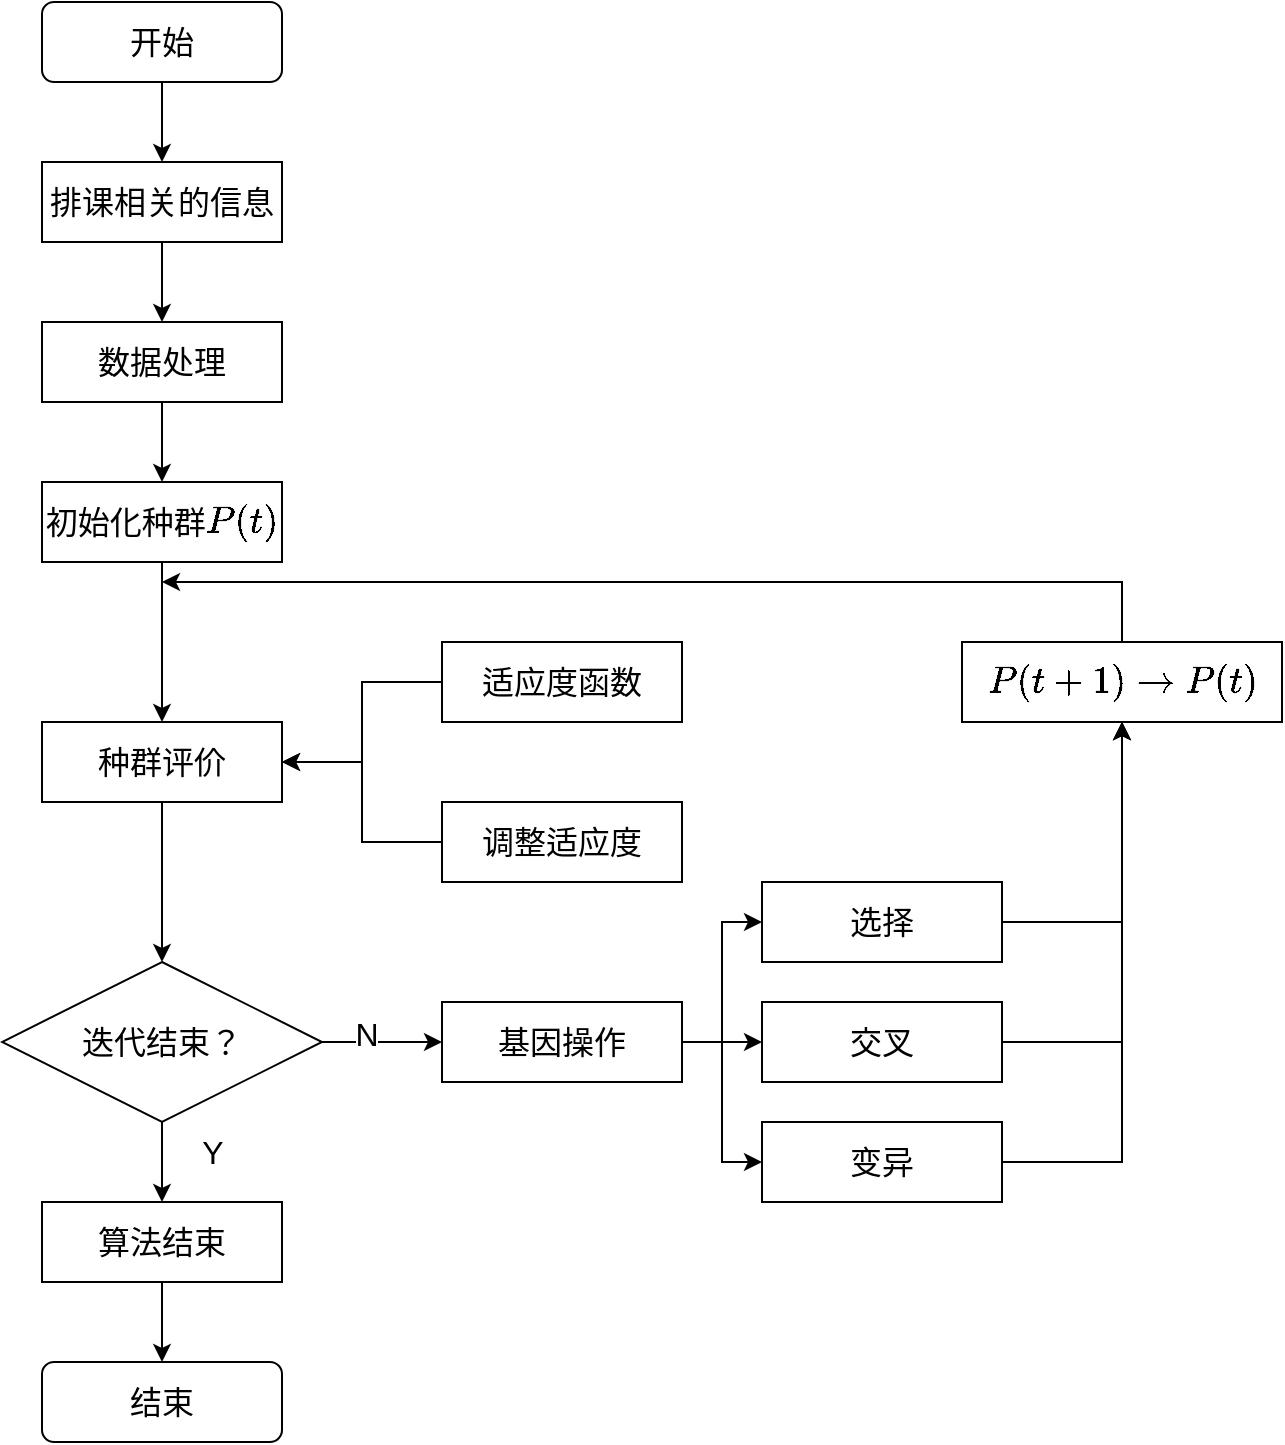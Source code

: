 <mxfile version="25.0.3">
  <diagram name="第 1 页" id="EnHYbxaocB5N-LMYTVEP">
    <mxGraphModel dx="784" dy="1133" grid="1" gridSize="10" guides="1" tooltips="1" connect="1" arrows="1" fold="1" page="1" pageScale="1" pageWidth="5000" pageHeight="5000" math="1" shadow="0">
      <root>
        <mxCell id="0" />
        <mxCell id="1" parent="0" />
        <mxCell id="i_-GHyOLZH2gLH-0PidL-22" style="edgeStyle=orthogonalEdgeStyle;rounded=0;orthogonalLoop=1;jettySize=auto;html=1;fontSize=16;" edge="1" parent="1" source="i_-GHyOLZH2gLH-0PidL-1" target="i_-GHyOLZH2gLH-0PidL-2">
          <mxGeometry relative="1" as="geometry" />
        </mxCell>
        <mxCell id="i_-GHyOLZH2gLH-0PidL-1" value="开始" style="rounded=1;whiteSpace=wrap;html=1;fontSize=16;" vertex="1" parent="1">
          <mxGeometry x="200" y="120" width="120" height="40" as="geometry" />
        </mxCell>
        <mxCell id="i_-GHyOLZH2gLH-0PidL-23" style="edgeStyle=orthogonalEdgeStyle;rounded=0;orthogonalLoop=1;jettySize=auto;html=1;fontSize=16;" edge="1" parent="1" source="i_-GHyOLZH2gLH-0PidL-2" target="i_-GHyOLZH2gLH-0PidL-3">
          <mxGeometry relative="1" as="geometry" />
        </mxCell>
        <mxCell id="i_-GHyOLZH2gLH-0PidL-2" value="排课相关的信息" style="rounded=0;whiteSpace=wrap;html=1;fontSize=16;" vertex="1" parent="1">
          <mxGeometry x="200" y="200" width="120" height="40" as="geometry" />
        </mxCell>
        <mxCell id="i_-GHyOLZH2gLH-0PidL-24" style="edgeStyle=orthogonalEdgeStyle;rounded=0;orthogonalLoop=1;jettySize=auto;html=1;fontSize=16;" edge="1" parent="1" source="i_-GHyOLZH2gLH-0PidL-3" target="i_-GHyOLZH2gLH-0PidL-4">
          <mxGeometry relative="1" as="geometry" />
        </mxCell>
        <mxCell id="i_-GHyOLZH2gLH-0PidL-3" value="数据处理" style="rounded=0;whiteSpace=wrap;html=1;fontSize=16;" vertex="1" parent="1">
          <mxGeometry x="200" y="280" width="120" height="40" as="geometry" />
        </mxCell>
        <mxCell id="i_-GHyOLZH2gLH-0PidL-25" style="edgeStyle=orthogonalEdgeStyle;rounded=0;orthogonalLoop=1;jettySize=auto;html=1;fontSize=16;" edge="1" parent="1" source="i_-GHyOLZH2gLH-0PidL-4" target="i_-GHyOLZH2gLH-0PidL-6">
          <mxGeometry relative="1" as="geometry" />
        </mxCell>
        <mxCell id="i_-GHyOLZH2gLH-0PidL-4" value="初始化种群`P(t)`" style="rounded=0;whiteSpace=wrap;html=1;fontSize=16;" vertex="1" parent="1">
          <mxGeometry x="200" y="360" width="120" height="40" as="geometry" />
        </mxCell>
        <mxCell id="i_-GHyOLZH2gLH-0PidL-9" style="edgeStyle=orthogonalEdgeStyle;rounded=0;orthogonalLoop=1;jettySize=auto;html=1;entryX=1;entryY=0.5;entryDx=0;entryDy=0;fontSize=16;" edge="1" parent="1" source="i_-GHyOLZH2gLH-0PidL-5" target="i_-GHyOLZH2gLH-0PidL-6">
          <mxGeometry relative="1" as="geometry" />
        </mxCell>
        <mxCell id="i_-GHyOLZH2gLH-0PidL-5" value="适应度函数" style="rounded=0;whiteSpace=wrap;html=1;fontSize=16;" vertex="1" parent="1">
          <mxGeometry x="400" y="440" width="120" height="40" as="geometry" />
        </mxCell>
        <mxCell id="i_-GHyOLZH2gLH-0PidL-26" style="edgeStyle=orthogonalEdgeStyle;rounded=0;orthogonalLoop=1;jettySize=auto;html=1;fontSize=16;" edge="1" parent="1" source="i_-GHyOLZH2gLH-0PidL-6" target="i_-GHyOLZH2gLH-0PidL-11">
          <mxGeometry relative="1" as="geometry" />
        </mxCell>
        <mxCell id="i_-GHyOLZH2gLH-0PidL-6" value="种群评价" style="rounded=0;whiteSpace=wrap;html=1;fontSize=16;" vertex="1" parent="1">
          <mxGeometry x="200" y="480" width="120" height="40" as="geometry" />
        </mxCell>
        <mxCell id="i_-GHyOLZH2gLH-0PidL-10" style="edgeStyle=orthogonalEdgeStyle;rounded=0;orthogonalLoop=1;jettySize=auto;html=1;entryX=1;entryY=0.5;entryDx=0;entryDy=0;fontSize=16;" edge="1" parent="1" source="i_-GHyOLZH2gLH-0PidL-8" target="i_-GHyOLZH2gLH-0PidL-6">
          <mxGeometry relative="1" as="geometry" />
        </mxCell>
        <mxCell id="i_-GHyOLZH2gLH-0PidL-8" value="调整适应度" style="rounded=0;whiteSpace=wrap;html=1;fontSize=16;" vertex="1" parent="1">
          <mxGeometry x="400" y="520" width="120" height="40" as="geometry" />
        </mxCell>
        <mxCell id="i_-GHyOLZH2gLH-0PidL-14" style="edgeStyle=orthogonalEdgeStyle;rounded=0;orthogonalLoop=1;jettySize=auto;html=1;exitX=0.5;exitY=1;exitDx=0;exitDy=0;fontSize=16;" edge="1" parent="1" source="i_-GHyOLZH2gLH-0PidL-11" target="i_-GHyOLZH2gLH-0PidL-13">
          <mxGeometry relative="1" as="geometry" />
        </mxCell>
        <mxCell id="i_-GHyOLZH2gLH-0PidL-27" style="edgeStyle=orthogonalEdgeStyle;rounded=0;orthogonalLoop=1;jettySize=auto;html=1;fontSize=16;" edge="1" parent="1" source="i_-GHyOLZH2gLH-0PidL-11" target="i_-GHyOLZH2gLH-0PidL-15">
          <mxGeometry relative="1" as="geometry" />
        </mxCell>
        <mxCell id="i_-GHyOLZH2gLH-0PidL-29" value="N" style="edgeLabel;html=1;align=center;verticalAlign=middle;resizable=0;points=[];fontSize=16;" vertex="1" connectable="0" parent="i_-GHyOLZH2gLH-0PidL-27">
          <mxGeometry x="-0.267" y="4" relative="1" as="geometry">
            <mxPoint as="offset" />
          </mxGeometry>
        </mxCell>
        <mxCell id="i_-GHyOLZH2gLH-0PidL-11" value="迭代结束？" style="rhombus;whiteSpace=wrap;html=1;fontSize=16;" vertex="1" parent="1">
          <mxGeometry x="180" y="600" width="160" height="80" as="geometry" />
        </mxCell>
        <mxCell id="i_-GHyOLZH2gLH-0PidL-39" style="edgeStyle=orthogonalEdgeStyle;rounded=0;orthogonalLoop=1;jettySize=auto;html=1;fontSize=16;" edge="1" parent="1" source="i_-GHyOLZH2gLH-0PidL-13" target="i_-GHyOLZH2gLH-0PidL-28">
          <mxGeometry relative="1" as="geometry" />
        </mxCell>
        <mxCell id="i_-GHyOLZH2gLH-0PidL-13" value="算法结束" style="rounded=0;whiteSpace=wrap;html=1;fontSize=16;" vertex="1" parent="1">
          <mxGeometry x="200" y="720" width="120" height="40" as="geometry" />
        </mxCell>
        <mxCell id="i_-GHyOLZH2gLH-0PidL-31" style="edgeStyle=orthogonalEdgeStyle;rounded=0;orthogonalLoop=1;jettySize=auto;html=1;exitX=1;exitY=0.5;exitDx=0;exitDy=0;entryX=0;entryY=0.5;entryDx=0;entryDy=0;fontSize=16;" edge="1" parent="1" source="i_-GHyOLZH2gLH-0PidL-15" target="i_-GHyOLZH2gLH-0PidL-18">
          <mxGeometry relative="1" as="geometry" />
        </mxCell>
        <mxCell id="i_-GHyOLZH2gLH-0PidL-32" style="edgeStyle=orthogonalEdgeStyle;rounded=0;orthogonalLoop=1;jettySize=auto;html=1;entryX=0;entryY=0.5;entryDx=0;entryDy=0;fontSize=16;" edge="1" parent="1" source="i_-GHyOLZH2gLH-0PidL-15" target="i_-GHyOLZH2gLH-0PidL-17">
          <mxGeometry relative="1" as="geometry" />
        </mxCell>
        <mxCell id="i_-GHyOLZH2gLH-0PidL-34" style="edgeStyle=orthogonalEdgeStyle;rounded=0;orthogonalLoop=1;jettySize=auto;html=1;entryX=0;entryY=0.5;entryDx=0;entryDy=0;fontSize=16;" edge="1" parent="1" source="i_-GHyOLZH2gLH-0PidL-15" target="i_-GHyOLZH2gLH-0PidL-16">
          <mxGeometry relative="1" as="geometry" />
        </mxCell>
        <mxCell id="i_-GHyOLZH2gLH-0PidL-15" value="基因操作" style="rounded=0;whiteSpace=wrap;html=1;fontSize=16;" vertex="1" parent="1">
          <mxGeometry x="400" y="620" width="120" height="40" as="geometry" />
        </mxCell>
        <mxCell id="i_-GHyOLZH2gLH-0PidL-37" style="edgeStyle=orthogonalEdgeStyle;rounded=0;orthogonalLoop=1;jettySize=auto;html=1;entryX=0.5;entryY=1;entryDx=0;entryDy=0;fontSize=16;" edge="1" parent="1" source="i_-GHyOLZH2gLH-0PidL-16" target="i_-GHyOLZH2gLH-0PidL-21">
          <mxGeometry relative="1" as="geometry">
            <Array as="points">
              <mxPoint x="740" y="700" />
            </Array>
          </mxGeometry>
        </mxCell>
        <mxCell id="i_-GHyOLZH2gLH-0PidL-16" value="变异" style="rounded=0;whiteSpace=wrap;html=1;fontSize=16;" vertex="1" parent="1">
          <mxGeometry x="560" y="680" width="120" height="40" as="geometry" />
        </mxCell>
        <mxCell id="i_-GHyOLZH2gLH-0PidL-36" style="edgeStyle=orthogonalEdgeStyle;rounded=0;orthogonalLoop=1;jettySize=auto;html=1;entryX=0.5;entryY=1;entryDx=0;entryDy=0;fontSize=16;" edge="1" parent="1" source="i_-GHyOLZH2gLH-0PidL-17" target="i_-GHyOLZH2gLH-0PidL-21">
          <mxGeometry relative="1" as="geometry">
            <Array as="points">
              <mxPoint x="740" y="640" />
            </Array>
          </mxGeometry>
        </mxCell>
        <mxCell id="i_-GHyOLZH2gLH-0PidL-17" value="交叉" style="rounded=0;whiteSpace=wrap;html=1;fontSize=16;" vertex="1" parent="1">
          <mxGeometry x="560" y="620" width="120" height="40" as="geometry" />
        </mxCell>
        <mxCell id="i_-GHyOLZH2gLH-0PidL-35" style="edgeStyle=orthogonalEdgeStyle;rounded=0;orthogonalLoop=1;jettySize=auto;html=1;exitX=1;exitY=0.5;exitDx=0;exitDy=0;entryX=0.5;entryY=1;entryDx=0;entryDy=0;fontSize=16;" edge="1" parent="1" source="i_-GHyOLZH2gLH-0PidL-18" target="i_-GHyOLZH2gLH-0PidL-21">
          <mxGeometry relative="1" as="geometry" />
        </mxCell>
        <mxCell id="i_-GHyOLZH2gLH-0PidL-18" value="选择" style="rounded=0;whiteSpace=wrap;html=1;fontSize=16;" vertex="1" parent="1">
          <mxGeometry x="560" y="560" width="120" height="40" as="geometry" />
        </mxCell>
        <mxCell id="i_-GHyOLZH2gLH-0PidL-38" style="edgeStyle=orthogonalEdgeStyle;rounded=0;orthogonalLoop=1;jettySize=auto;html=1;exitX=0.5;exitY=0;exitDx=0;exitDy=0;fontSize=16;" edge="1" parent="1" source="i_-GHyOLZH2gLH-0PidL-21">
          <mxGeometry relative="1" as="geometry">
            <mxPoint x="260" y="410" as="targetPoint" />
            <mxPoint x="740" y="430" as="sourcePoint" />
            <Array as="points">
              <mxPoint x="740" y="410" />
              <mxPoint x="260" y="410" />
            </Array>
          </mxGeometry>
        </mxCell>
        <mxCell id="i_-GHyOLZH2gLH-0PidL-21" value="`P(t+1)\rightarrowP(t)`" style="rounded=0;whiteSpace=wrap;html=1;fontSize=16;" vertex="1" parent="1">
          <mxGeometry x="660" y="440" width="160" height="40" as="geometry" />
        </mxCell>
        <mxCell id="i_-GHyOLZH2gLH-0PidL-28" value="结束" style="rounded=1;whiteSpace=wrap;html=1;fontSize=16;" vertex="1" parent="1">
          <mxGeometry x="200" y="800" width="120" height="40" as="geometry" />
        </mxCell>
        <mxCell id="i_-GHyOLZH2gLH-0PidL-30" value="Y" style="text;html=1;align=center;verticalAlign=middle;resizable=0;points=[];autosize=1;strokeColor=none;fillColor=none;fontSize=16;" vertex="1" parent="1">
          <mxGeometry x="270" y="680" width="30" height="30" as="geometry" />
        </mxCell>
      </root>
    </mxGraphModel>
  </diagram>
</mxfile>
